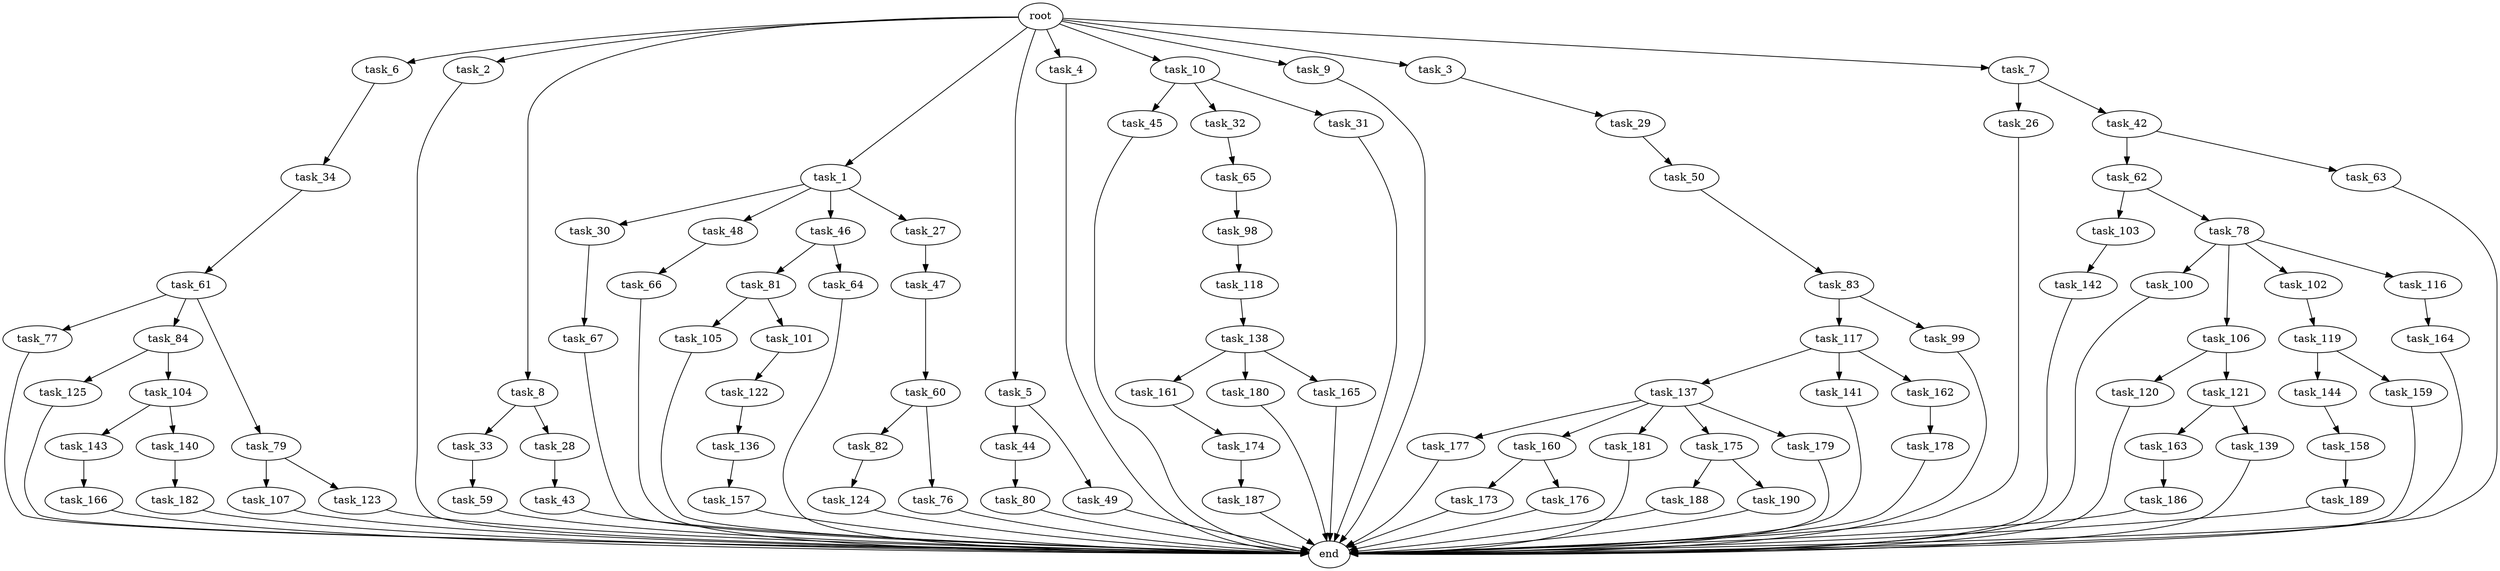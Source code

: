 digraph G {
  task_173 [size="21474836480.000000"];
  task_65 [size="7730941132.800000"];
  task_45 [size="85899345920.000000"];
  task_100 [size="13743895347.200001"];
  task_47 [size="85899345920.000000"];
  task_137 [size="85899345920.000000"];
  task_77 [size="54975581388.800003"];
  task_6 [size="102.400000"];
  task_30 [size="69578470195.199997"];
  task_2 [size="102.400000"];
  end [size="0.000000"];
  task_8 [size="102.400000"];
  task_44 [size="42090679500.800003"];
  task_163 [size="30923764531.200001"];
  task_1 [size="102.400000"];
  task_84 [size="54975581388.800003"];
  task_49 [size="42090679500.800003"];
  task_187 [size="3435973836.800000"];
  task_117 [size="21474836480.000000"];
  task_177 [size="7730941132.800000"];
  task_34 [size="42090679500.800003"];
  task_33 [size="85899345920.000000"];
  task_118 [size="30923764531.200001"];
  task_189 [size="30923764531.200001"];
  task_138 [size="13743895347.200001"];
  task_106 [size="13743895347.200001"];
  task_160 [size="7730941132.800000"];
  task_105 [size="85899345920.000000"];
  task_5 [size="102.400000"];
  task_48 [size="69578470195.199997"];
  task_4 [size="102.400000"];
  task_124 [size="30923764531.200001"];
  task_157 [size="42090679500.800003"];
  task_79 [size="54975581388.800003"];
  task_99 [size="21474836480.000000"];
  task_181 [size="7730941132.800000"];
  task_120 [size="13743895347.200001"];
  task_43 [size="30923764531.200001"];
  task_82 [size="54975581388.800003"];
  task_144 [size="54975581388.800003"];
  task_50 [size="85899345920.000000"];
  task_10 [size="102.400000"];
  task_161 [size="42090679500.800003"];
  task_83 [size="13743895347.200001"];
  task_103 [size="13743895347.200001"];
  task_59 [size="13743895347.200001"];
  task_62 [size="7730941132.800000"];
  task_9 [size="102.400000"];
  task_46 [size="69578470195.199997"];
  task_175 [size="7730941132.800000"];
  task_76 [size="54975581388.800003"];
  task_121 [size="13743895347.200001"];
  task_186 [size="13743895347.200001"];
  task_107 [size="69578470195.199997"];
  task_60 [size="13743895347.200001"];
  task_27 [size="69578470195.199997"];
  task_179 [size="7730941132.800000"];
  task_61 [size="3435973836.800000"];
  task_143 [size="7730941132.800000"];
  task_80 [size="21474836480.000000"];
  task_66 [size="13743895347.200001"];
  task_142 [size="54975581388.800003"];
  root [size="0.000000"];
  task_136 [size="69578470195.199997"];
  task_32 [size="85899345920.000000"];
  task_141 [size="85899345920.000000"];
  task_188 [size="69578470195.199997"];
  task_180 [size="42090679500.800003"];
  task_81 [size="69578470195.199997"];
  task_26 [size="42090679500.800003"];
  task_42 [size="42090679500.800003"];
  task_140 [size="7730941132.800000"];
  task_78 [size="13743895347.200001"];
  task_29 [size="54975581388.800003"];
  task_31 [size="85899345920.000000"];
  task_165 [size="42090679500.800003"];
  task_122 [size="42090679500.800003"];
  task_119 [size="21474836480.000000"];
  task_63 [size="7730941132.800000"];
  task_162 [size="85899345920.000000"];
  task_101 [size="85899345920.000000"];
  task_28 [size="85899345920.000000"];
  task_67 [size="13743895347.200001"];
  task_178 [size="54975581388.800003"];
  task_159 [size="54975581388.800003"];
  task_125 [size="85899345920.000000"];
  task_102 [size="13743895347.200001"];
  task_158 [size="13743895347.200001"];
  task_3 [size="102.400000"];
  task_166 [size="85899345920.000000"];
  task_7 [size="102.400000"];
  task_139 [size="30923764531.200001"];
  task_164 [size="69578470195.199997"];
  task_190 [size="69578470195.199997"];
  task_116 [size="13743895347.200001"];
  task_104 [size="85899345920.000000"];
  task_182 [size="54975581388.800003"];
  task_176 [size="21474836480.000000"];
  task_174 [size="7730941132.800000"];
  task_64 [size="69578470195.199997"];
  task_123 [size="69578470195.199997"];
  task_98 [size="21474836480.000000"];

  task_173 -> end [size="1.000000"];
  task_65 -> task_98 [size="209715200.000000"];
  task_45 -> end [size="1.000000"];
  task_100 -> end [size="1.000000"];
  task_47 -> task_60 [size="134217728.000000"];
  task_137 -> task_181 [size="75497472.000000"];
  task_137 -> task_177 [size="75497472.000000"];
  task_137 -> task_179 [size="75497472.000000"];
  task_137 -> task_160 [size="75497472.000000"];
  task_137 -> task_175 [size="75497472.000000"];
  task_77 -> end [size="1.000000"];
  task_6 -> task_34 [size="411041792.000000"];
  task_30 -> task_67 [size="134217728.000000"];
  task_2 -> end [size="1.000000"];
  task_8 -> task_28 [size="838860800.000000"];
  task_8 -> task_33 [size="838860800.000000"];
  task_44 -> task_80 [size="209715200.000000"];
  task_163 -> task_186 [size="134217728.000000"];
  task_1 -> task_30 [size="679477248.000000"];
  task_1 -> task_27 [size="679477248.000000"];
  task_1 -> task_48 [size="679477248.000000"];
  task_1 -> task_46 [size="679477248.000000"];
  task_84 -> task_104 [size="838860800.000000"];
  task_84 -> task_125 [size="838860800.000000"];
  task_49 -> end [size="1.000000"];
  task_187 -> end [size="1.000000"];
  task_117 -> task_162 [size="838860800.000000"];
  task_117 -> task_141 [size="838860800.000000"];
  task_117 -> task_137 [size="838860800.000000"];
  task_177 -> end [size="1.000000"];
  task_34 -> task_61 [size="33554432.000000"];
  task_33 -> task_59 [size="134217728.000000"];
  task_118 -> task_138 [size="134217728.000000"];
  task_189 -> end [size="1.000000"];
  task_138 -> task_161 [size="411041792.000000"];
  task_138 -> task_165 [size="411041792.000000"];
  task_138 -> task_180 [size="411041792.000000"];
  task_106 -> task_120 [size="134217728.000000"];
  task_106 -> task_121 [size="134217728.000000"];
  task_160 -> task_173 [size="209715200.000000"];
  task_160 -> task_176 [size="209715200.000000"];
  task_105 -> end [size="1.000000"];
  task_5 -> task_49 [size="411041792.000000"];
  task_5 -> task_44 [size="411041792.000000"];
  task_48 -> task_66 [size="134217728.000000"];
  task_4 -> end [size="1.000000"];
  task_124 -> end [size="1.000000"];
  task_157 -> end [size="1.000000"];
  task_79 -> task_107 [size="679477248.000000"];
  task_79 -> task_123 [size="679477248.000000"];
  task_99 -> end [size="1.000000"];
  task_181 -> end [size="1.000000"];
  task_120 -> end [size="1.000000"];
  task_43 -> end [size="1.000000"];
  task_82 -> task_124 [size="301989888.000000"];
  task_144 -> task_158 [size="134217728.000000"];
  task_50 -> task_83 [size="134217728.000000"];
  task_10 -> task_31 [size="838860800.000000"];
  task_10 -> task_32 [size="838860800.000000"];
  task_10 -> task_45 [size="838860800.000000"];
  task_161 -> task_174 [size="75497472.000000"];
  task_83 -> task_117 [size="209715200.000000"];
  task_83 -> task_99 [size="209715200.000000"];
  task_103 -> task_142 [size="536870912.000000"];
  task_59 -> end [size="1.000000"];
  task_62 -> task_103 [size="134217728.000000"];
  task_62 -> task_78 [size="134217728.000000"];
  task_9 -> end [size="1.000000"];
  task_46 -> task_64 [size="679477248.000000"];
  task_46 -> task_81 [size="679477248.000000"];
  task_175 -> task_188 [size="679477248.000000"];
  task_175 -> task_190 [size="679477248.000000"];
  task_76 -> end [size="1.000000"];
  task_121 -> task_139 [size="301989888.000000"];
  task_121 -> task_163 [size="301989888.000000"];
  task_186 -> end [size="1.000000"];
  task_107 -> end [size="1.000000"];
  task_60 -> task_76 [size="536870912.000000"];
  task_60 -> task_82 [size="536870912.000000"];
  task_27 -> task_47 [size="838860800.000000"];
  task_179 -> end [size="1.000000"];
  task_61 -> task_84 [size="536870912.000000"];
  task_61 -> task_79 [size="536870912.000000"];
  task_61 -> task_77 [size="536870912.000000"];
  task_143 -> task_166 [size="838860800.000000"];
  task_80 -> end [size="1.000000"];
  task_66 -> end [size="1.000000"];
  task_142 -> end [size="1.000000"];
  root -> task_8 [size="1.000000"];
  root -> task_9 [size="1.000000"];
  root -> task_3 [size="1.000000"];
  root -> task_7 [size="1.000000"];
  root -> task_6 [size="1.000000"];
  root -> task_1 [size="1.000000"];
  root -> task_10 [size="1.000000"];
  root -> task_5 [size="1.000000"];
  root -> task_2 [size="1.000000"];
  root -> task_4 [size="1.000000"];
  task_136 -> task_157 [size="411041792.000000"];
  task_32 -> task_65 [size="75497472.000000"];
  task_141 -> end [size="1.000000"];
  task_188 -> end [size="1.000000"];
  task_180 -> end [size="1.000000"];
  task_81 -> task_101 [size="838860800.000000"];
  task_81 -> task_105 [size="838860800.000000"];
  task_26 -> end [size="1.000000"];
  task_42 -> task_62 [size="75497472.000000"];
  task_42 -> task_63 [size="75497472.000000"];
  task_140 -> task_182 [size="536870912.000000"];
  task_78 -> task_102 [size="134217728.000000"];
  task_78 -> task_106 [size="134217728.000000"];
  task_78 -> task_100 [size="134217728.000000"];
  task_78 -> task_116 [size="134217728.000000"];
  task_29 -> task_50 [size="838860800.000000"];
  task_31 -> end [size="1.000000"];
  task_165 -> end [size="1.000000"];
  task_122 -> task_136 [size="679477248.000000"];
  task_119 -> task_159 [size="536870912.000000"];
  task_119 -> task_144 [size="536870912.000000"];
  task_63 -> end [size="1.000000"];
  task_162 -> task_178 [size="536870912.000000"];
  task_101 -> task_122 [size="411041792.000000"];
  task_28 -> task_43 [size="301989888.000000"];
  task_67 -> end [size="1.000000"];
  task_178 -> end [size="1.000000"];
  task_159 -> end [size="1.000000"];
  task_125 -> end [size="1.000000"];
  task_102 -> task_119 [size="209715200.000000"];
  task_158 -> task_189 [size="301989888.000000"];
  task_3 -> task_29 [size="536870912.000000"];
  task_166 -> end [size="1.000000"];
  task_7 -> task_26 [size="411041792.000000"];
  task_7 -> task_42 [size="411041792.000000"];
  task_139 -> end [size="1.000000"];
  task_164 -> end [size="1.000000"];
  task_190 -> end [size="1.000000"];
  task_116 -> task_164 [size="679477248.000000"];
  task_104 -> task_140 [size="75497472.000000"];
  task_104 -> task_143 [size="75497472.000000"];
  task_182 -> end [size="1.000000"];
  task_176 -> end [size="1.000000"];
  task_174 -> task_187 [size="33554432.000000"];
  task_64 -> end [size="1.000000"];
  task_123 -> end [size="1.000000"];
  task_98 -> task_118 [size="301989888.000000"];
}
